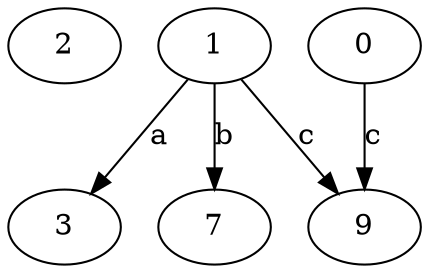 strict digraph  {
2;
3;
7;
9;
0;
1;
0 -> 9  [label=c];
1 -> 3  [label=a];
1 -> 7  [label=b];
1 -> 9  [label=c];
}
